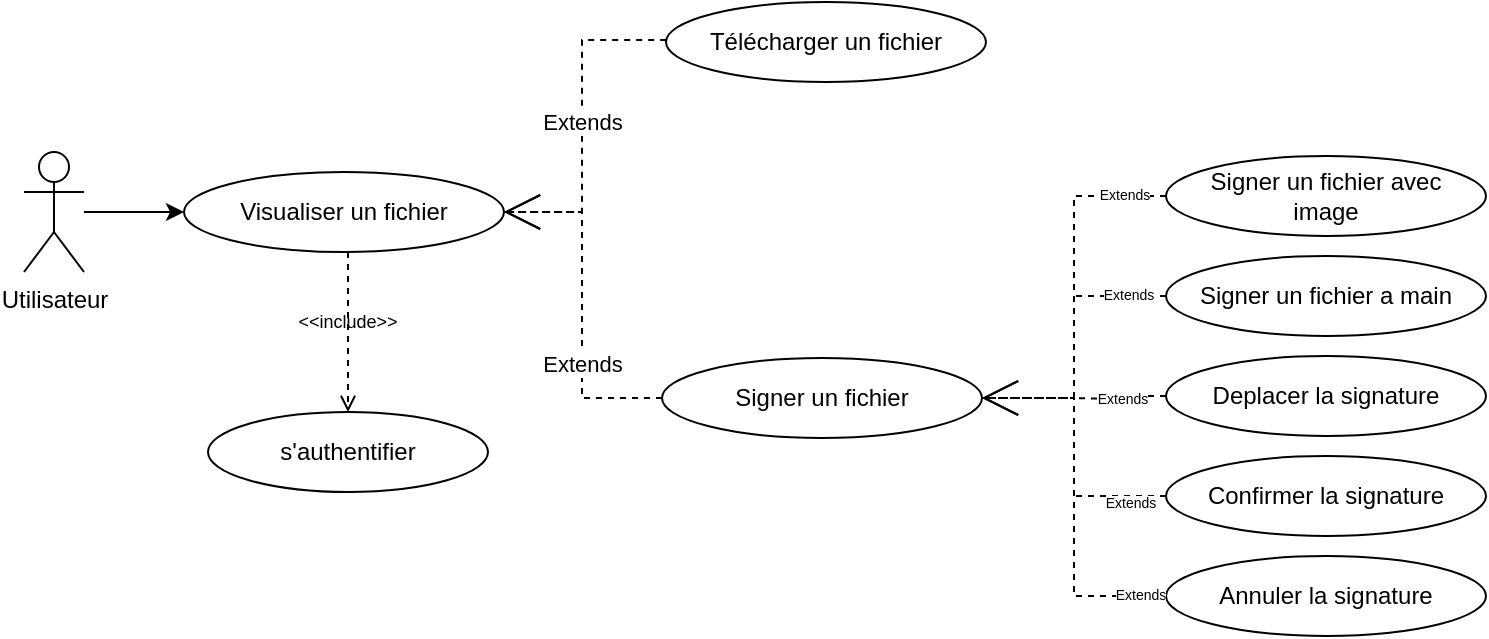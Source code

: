 <mxfile>
    <diagram name="Page-1" id="CxMjXohG39OwKz9XCY3l">
        <mxGraphModel dx="312" dy="199" grid="1" gridSize="10" guides="0" tooltips="1" connect="1" arrows="1" fold="1" page="0" pageScale="1" pageWidth="827" pageHeight="1169" math="0" shadow="0">
            <root>
                <mxCell id="0"/>
                <mxCell id="1" parent="0"/>
                <mxCell id="jzUpsuWwS9KQOFgG_sLY-3" style="edgeStyle=orthogonalEdgeStyle;rounded=0;orthogonalLoop=1;jettySize=auto;html=1;entryX=0;entryY=0.5;entryDx=0;entryDy=0;" parent="1" source="jzUpsuWwS9KQOFgG_sLY-1" target="jzUpsuWwS9KQOFgG_sLY-2" edge="1">
                    <mxGeometry relative="1" as="geometry"/>
                </mxCell>
                <mxCell id="jzUpsuWwS9KQOFgG_sLY-1" value="Utilisateur" style="shape=umlActor;verticalLabelPosition=bottom;verticalAlign=top;html=1;outlineConnect=0;" parent="1" vertex="1">
                    <mxGeometry x="50" y="120" width="30" height="60" as="geometry"/>
                </mxCell>
                <mxCell id="jzUpsuWwS9KQOFgG_sLY-2" value="&lt;div&gt;Visualiser un&amp;nbsp;&lt;span style=&quot;background-color: initial;&quot;&gt;fichier&lt;/span&gt;&lt;/div&gt;" style="ellipse;whiteSpace=wrap;html=1;" parent="1" vertex="1">
                    <mxGeometry x="130" y="130" width="160" height="40" as="geometry"/>
                </mxCell>
                <mxCell id="jzUpsuWwS9KQOFgG_sLY-4" value="&lt;div&gt;Signer un&amp;nbsp;&lt;span style=&quot;background-color: initial;&quot;&gt;fichier&lt;/span&gt;&lt;/div&gt;" style="ellipse;whiteSpace=wrap;html=1;" parent="1" vertex="1">
                    <mxGeometry x="369" y="223" width="160" height="40" as="geometry"/>
                </mxCell>
                <mxCell id="jzUpsuWwS9KQOFgG_sLY-5" value="Extends" style="endArrow=open;endSize=16;endFill=0;html=1;rounded=0;exitX=0;exitY=0.5;exitDx=0;exitDy=0;entryX=1;entryY=0.5;entryDx=0;entryDy=0;edgeStyle=orthogonalEdgeStyle;dashed=1;" parent="1" source="jzUpsuWwS9KQOFgG_sLY-4" target="jzUpsuWwS9KQOFgG_sLY-2" edge="1">
                    <mxGeometry x="-0.333" width="160" relative="1" as="geometry">
                        <mxPoint x="300" y="160" as="sourcePoint"/>
                        <mxPoint x="460" y="160" as="targetPoint"/>
                        <mxPoint as="offset"/>
                        <Array as="points">
                            <mxPoint x="329" y="243"/>
                            <mxPoint x="329" y="150"/>
                        </Array>
                    </mxGeometry>
                </mxCell>
                <mxCell id="jzUpsuWwS9KQOFgG_sLY-6" value="&lt;div&gt;Signer un&amp;nbsp;&lt;span style=&quot;background-color: initial;&quot;&gt;fichier&amp;nbsp;&lt;/span&gt;avec&lt;/div&gt;&lt;div&gt;image&lt;/div&gt;" style="ellipse;whiteSpace=wrap;html=1;" parent="1" vertex="1">
                    <mxGeometry x="621" y="122" width="160" height="40" as="geometry"/>
                </mxCell>
                <mxCell id="jzUpsuWwS9KQOFgG_sLY-7" value="&lt;div&gt;Signer un&amp;nbsp;&lt;span style=&quot;background-color: initial;&quot;&gt;fichier a main&lt;/span&gt;&lt;/div&gt;" style="ellipse;whiteSpace=wrap;html=1;" parent="1" vertex="1">
                    <mxGeometry x="621" y="172" width="160" height="40" as="geometry"/>
                </mxCell>
                <mxCell id="jzUpsuWwS9KQOFgG_sLY-8" value="Extends" style="endArrow=open;endSize=16;endFill=0;html=1;rounded=0;exitX=0;exitY=0.5;exitDx=0;exitDy=0;entryX=1;entryY=0.5;entryDx=0;entryDy=0;edgeStyle=orthogonalEdgeStyle;fontSize=7;dashed=1;" parent="1" source="jzUpsuWwS9KQOFgG_sLY-6" target="jzUpsuWwS9KQOFgG_sLY-4" edge="1">
                    <mxGeometry x="-0.778" width="160" relative="1" as="geometry">
                        <mxPoint x="544" y="140" as="sourcePoint"/>
                        <mxPoint x="450" y="210" as="targetPoint"/>
                        <mxPoint as="offset"/>
                    </mxGeometry>
                </mxCell>
                <mxCell id="jzUpsuWwS9KQOFgG_sLY-9" value="Extends" style="endArrow=none;endSize=16;endFill=0;html=1;rounded=0;exitX=0;exitY=0.5;exitDx=0;exitDy=0;edgeStyle=orthogonalEdgeStyle;fontSize=7;dashed=1;" parent="1" source="jzUpsuWwS9KQOFgG_sLY-7" edge="1">
                    <mxGeometry x="-0.174" width="160" relative="1" as="geometry">
                        <mxPoint x="580" y="50" as="sourcePoint"/>
                        <mxPoint x="575" y="192" as="targetPoint"/>
                        <mxPoint as="offset"/>
                    </mxGeometry>
                </mxCell>
                <mxCell id="jzUpsuWwS9KQOFgG_sLY-10" value="&lt;div&gt;Deplacer la signature&lt;/div&gt;" style="ellipse;whiteSpace=wrap;html=1;" parent="1" vertex="1">
                    <mxGeometry x="621" y="222" width="160" height="40" as="geometry"/>
                </mxCell>
                <mxCell id="jzUpsuWwS9KQOFgG_sLY-11" value="Extends" style="endArrow=none;endSize=16;endFill=0;html=1;rounded=0;exitX=0;exitY=0.5;exitDx=0;exitDy=0;edgeStyle=orthogonalEdgeStyle;fontSize=7;dashed=1;" parent="1" source="jzUpsuWwS9KQOFgG_sLY-10" edge="1">
                    <mxGeometry x="0.021" y="2" width="160" relative="1" as="geometry">
                        <mxPoint x="580" y="130" as="sourcePoint"/>
                        <mxPoint x="574" y="243" as="targetPoint"/>
                        <mxPoint x="2" y="-1" as="offset"/>
                    </mxGeometry>
                </mxCell>
                <mxCell id="jzUpsuWwS9KQOFgG_sLY-12" value="&lt;div&gt;Confirmer la signature&lt;/div&gt;" style="ellipse;whiteSpace=wrap;html=1;" parent="1" vertex="1">
                    <mxGeometry x="621" y="272" width="160" height="40" as="geometry"/>
                </mxCell>
                <mxCell id="jzUpsuWwS9KQOFgG_sLY-13" value="&lt;div&gt;Annuler la signature&lt;/div&gt;" style="ellipse;whiteSpace=wrap;html=1;" parent="1" vertex="1">
                    <mxGeometry x="621" y="322" width="160" height="40" as="geometry"/>
                </mxCell>
                <mxCell id="jzUpsuWwS9KQOFgG_sLY-14" value="Extends" style="endArrow=none;endSize=16;endFill=0;html=1;rounded=0;exitX=0;exitY=0.5;exitDx=0;exitDy=0;edgeStyle=orthogonalEdgeStyle;fontSize=7;dashed=1;" parent="1" source="jzUpsuWwS9KQOFgG_sLY-12" edge="1">
                    <mxGeometry x="-0.234" y="4" width="160" relative="1" as="geometry">
                        <mxPoint x="580" y="190" as="sourcePoint"/>
                        <mxPoint x="574" y="292" as="targetPoint"/>
                        <mxPoint as="offset"/>
                    </mxGeometry>
                </mxCell>
                <mxCell id="jzUpsuWwS9KQOFgG_sLY-15" value="Extends" style="endArrow=open;endSize=16;endFill=0;html=1;rounded=0;exitX=0;exitY=0.5;exitDx=0;exitDy=0;edgeStyle=orthogonalEdgeStyle;fontSize=7;entryX=1;entryY=0.5;entryDx=0;entryDy=0;dashed=1;" parent="1" source="jzUpsuWwS9KQOFgG_sLY-13" target="jzUpsuWwS9KQOFgG_sLY-4" edge="1">
                    <mxGeometry x="-0.862" width="160" relative="1" as="geometry">
                        <mxPoint x="580" y="250" as="sourcePoint"/>
                        <mxPoint x="500" y="80" as="targetPoint"/>
                        <mxPoint as="offset"/>
                    </mxGeometry>
                </mxCell>
                <mxCell id="2" value="&lt;div&gt;Télécharger un fichier&lt;/div&gt;" style="ellipse;whiteSpace=wrap;html=1;" parent="1" vertex="1">
                    <mxGeometry x="371" y="45" width="160" height="40" as="geometry"/>
                </mxCell>
                <mxCell id="4" value="Extends" style="endArrow=open;endSize=16;endFill=0;html=1;edgeStyle=orthogonalEdgeStyle;entryX=1;entryY=0.5;entryDx=0;entryDy=0;rounded=0;dashed=1;" parent="1" source="2" target="jzUpsuWwS9KQOFgG_sLY-2" edge="1">
                    <mxGeometry width="160" relative="1" as="geometry">
                        <mxPoint x="324" y="171" as="sourcePoint"/>
                        <mxPoint x="484" y="171" as="targetPoint"/>
                        <Array as="points">
                            <mxPoint x="329" y="64"/>
                            <mxPoint x="329" y="150"/>
                        </Array>
                    </mxGeometry>
                </mxCell>
                <mxCell id="8" value="" style="group" vertex="1" connectable="0" parent="1">
                    <mxGeometry x="142" y="170" width="140" height="120" as="geometry"/>
                </mxCell>
                <mxCell id="5" style="edgeStyle=none;html=1;entryX=0.5;entryY=0;entryDx=0;entryDy=0;dashed=1;endArrow=open;endFill=0;" edge="1" parent="8" target="6">
                    <mxGeometry relative="1" as="geometry">
                        <mxPoint x="70.0" as="sourcePoint"/>
                    </mxGeometry>
                </mxCell>
                <mxCell id="6" value="s'authentifier" style="ellipse;whiteSpace=wrap;html=1;" vertex="1" parent="8">
                    <mxGeometry y="80" width="140" height="40" as="geometry"/>
                </mxCell>
                <mxCell id="7" value="&amp;lt;&amp;lt;include&amp;gt;&amp;gt;" style="text;html=1;strokeColor=none;fillColor=none;align=center;verticalAlign=middle;whiteSpace=wrap;rounded=0;fontSize=9;" vertex="1" parent="8">
                    <mxGeometry x="40" y="20" width="60" height="30" as="geometry"/>
                </mxCell>
            </root>
        </mxGraphModel>
    </diagram>
</mxfile>